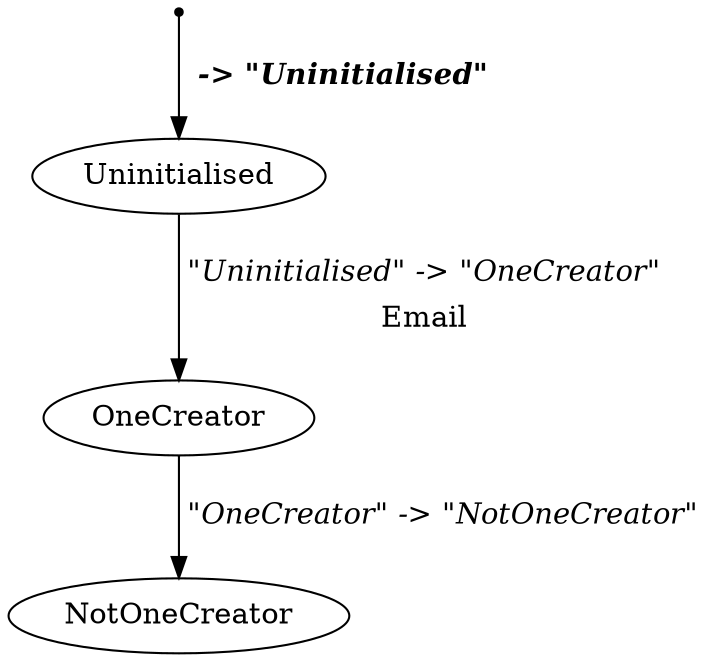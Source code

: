 digraph ev_stm {
    NotOneCreator[label="NotOneCreator"][shape="ellipse"];
    OneCreator[label="OneCreator"][shape="ellipse"];
    Uninitialised[label="Uninitialised"][shape="ellipse"];
    _start[label="_start"][shape="point"];
    _start -> Uninitialised[label=<<TABLE BORDER="0"><TR><TD><B><I> -&gt; "Uninitialised"</I></B></TD></TR></TABLE>>];
    Uninitialised -> OneCreator[label=<<TABLE BORDER="0"><TR><TD><I>"Uninitialised" -&gt; "OneCreator"</I></TD></TR><TR><TD>Email</TD></TR></TABLE>>];
    OneCreator -> NotOneCreator[label=<<TABLE BORDER="0"><TR><TD><I>"OneCreator" -&gt; "NotOneCreator"</I></TD></TR></TABLE>>];
}
